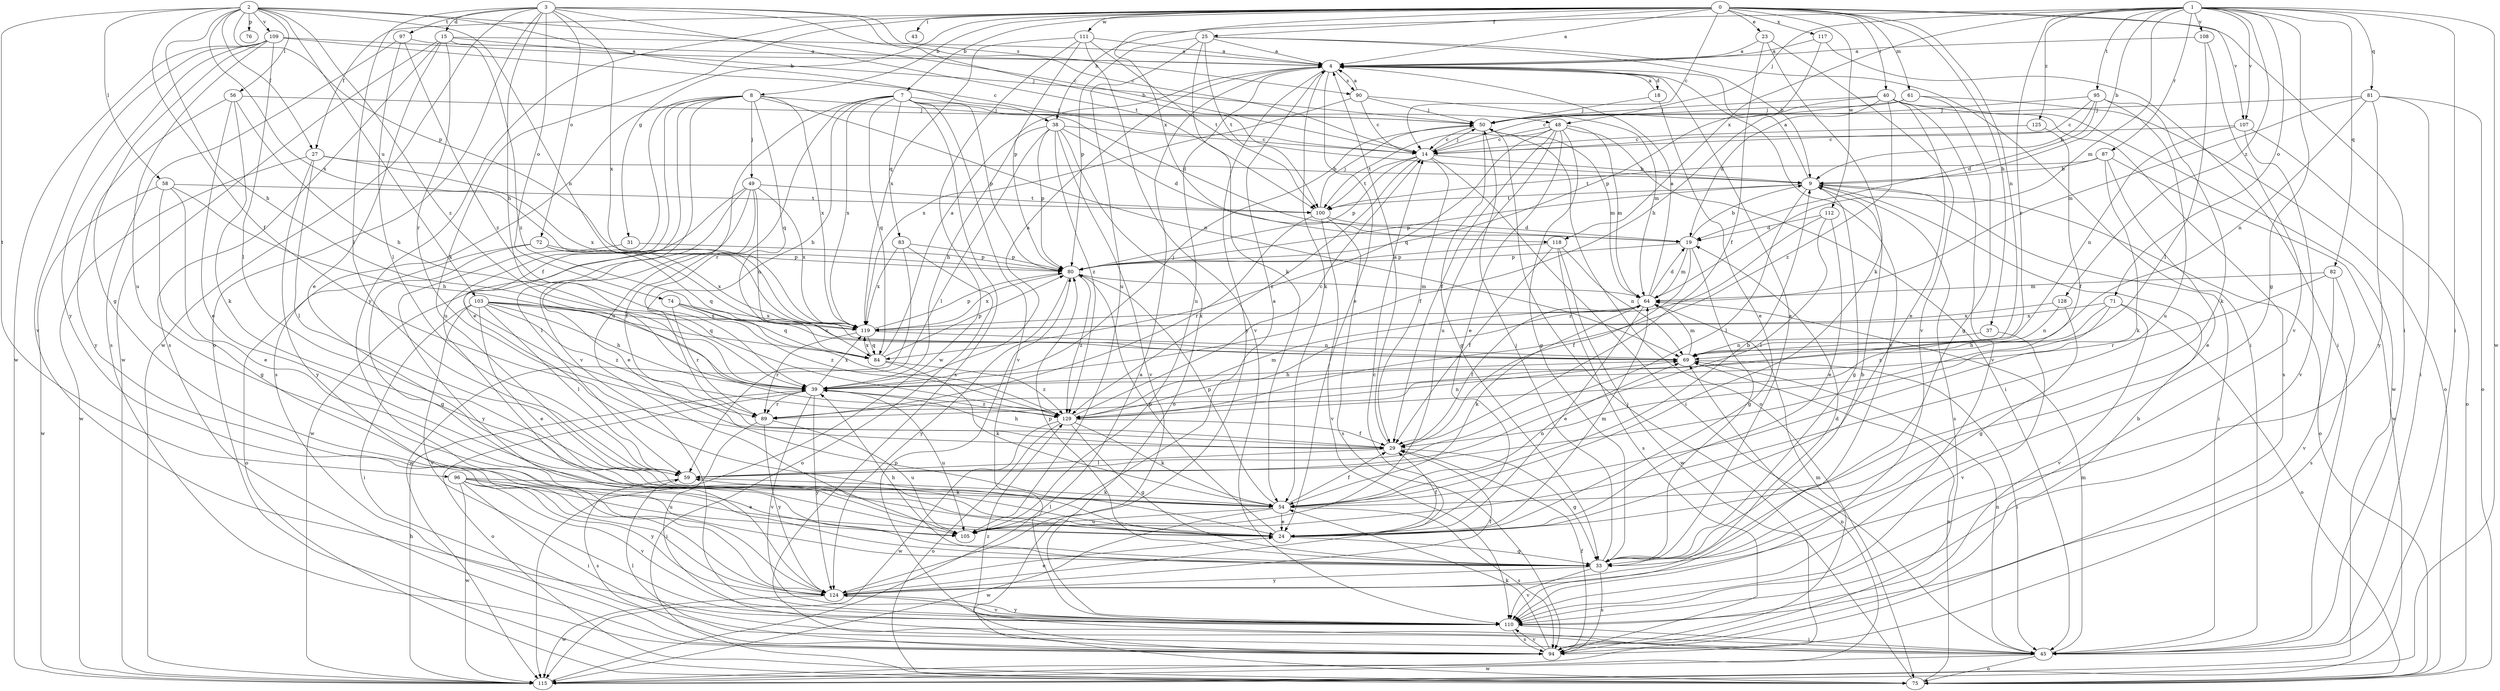 strict digraph  {
0;
1;
2;
3;
4;
7;
8;
9;
14;
15;
18;
19;
23;
24;
25;
27;
29;
31;
33;
37;
38;
39;
40;
43;
45;
48;
49;
50;
54;
56;
58;
59;
61;
64;
69;
71;
72;
74;
75;
76;
80;
81;
82;
83;
84;
87;
89;
90;
94;
95;
96;
97;
100;
103;
105;
107;
108;
109;
110;
111;
112;
115;
117;
118;
119;
124;
125;
128;
129;
0 -> 4  [label=a];
0 -> 7  [label=b];
0 -> 8  [label=b];
0 -> 14  [label=c];
0 -> 23  [label=e];
0 -> 25  [label=f];
0 -> 27  [label=f];
0 -> 31  [label=g];
0 -> 37  [label=h];
0 -> 40  [label=i];
0 -> 43  [label=i];
0 -> 45  [label=i];
0 -> 54  [label=k];
0 -> 61  [label=m];
0 -> 69  [label=n];
0 -> 107  [label=v];
0 -> 111  [label=w];
0 -> 112  [label=w];
0 -> 117  [label=x];
0 -> 118  [label=x];
0 -> 124  [label=y];
1 -> 9  [label=b];
1 -> 33  [label=g];
1 -> 38  [label=h];
1 -> 45  [label=i];
1 -> 48  [label=j];
1 -> 64  [label=m];
1 -> 71  [label=o];
1 -> 81  [label=q];
1 -> 82  [label=q];
1 -> 87  [label=r];
1 -> 89  [label=r];
1 -> 95  [label=t];
1 -> 107  [label=v];
1 -> 108  [label=v];
1 -> 115  [label=w];
1 -> 118  [label=x];
1 -> 125  [label=z];
1 -> 128  [label=z];
2 -> 14  [label=c];
2 -> 27  [label=f];
2 -> 29  [label=f];
2 -> 38  [label=h];
2 -> 39  [label=h];
2 -> 56  [label=l];
2 -> 58  [label=l];
2 -> 69  [label=n];
2 -> 76  [label=p];
2 -> 80  [label=p];
2 -> 96  [label=t];
2 -> 103  [label=u];
2 -> 109  [label=v];
2 -> 119  [label=x];
2 -> 129  [label=z];
3 -> 9  [label=b];
3 -> 14  [label=c];
3 -> 15  [label=d];
3 -> 39  [label=h];
3 -> 59  [label=l];
3 -> 72  [label=o];
3 -> 74  [label=o];
3 -> 75  [label=o];
3 -> 90  [label=s];
3 -> 97  [label=t];
3 -> 100  [label=t];
3 -> 115  [label=w];
3 -> 119  [label=x];
4 -> 18  [label=d];
4 -> 24  [label=e];
4 -> 54  [label=k];
4 -> 90  [label=s];
4 -> 105  [label=u];
4 -> 110  [label=v];
4 -> 124  [label=y];
7 -> 19  [label=d];
7 -> 39  [label=h];
7 -> 48  [label=j];
7 -> 80  [label=p];
7 -> 83  [label=q];
7 -> 84  [label=q];
7 -> 89  [label=r];
7 -> 94  [label=s];
7 -> 105  [label=u];
7 -> 110  [label=v];
7 -> 119  [label=x];
8 -> 24  [label=e];
8 -> 29  [label=f];
8 -> 49  [label=j];
8 -> 50  [label=j];
8 -> 69  [label=n];
8 -> 84  [label=q];
8 -> 94  [label=s];
8 -> 105  [label=u];
8 -> 110  [label=v];
8 -> 119  [label=x];
9 -> 4  [label=a];
9 -> 33  [label=g];
9 -> 45  [label=i];
9 -> 59  [label=l];
9 -> 75  [label=o];
9 -> 80  [label=p];
9 -> 94  [label=s];
9 -> 100  [label=t];
14 -> 9  [label=b];
14 -> 29  [label=f];
14 -> 45  [label=i];
14 -> 50  [label=j];
14 -> 80  [label=p];
14 -> 100  [label=t];
14 -> 129  [label=z];
15 -> 4  [label=a];
15 -> 24  [label=e];
15 -> 50  [label=j];
15 -> 89  [label=r];
15 -> 94  [label=s];
15 -> 115  [label=w];
15 -> 129  [label=z];
18 -> 4  [label=a];
18 -> 24  [label=e];
18 -> 50  [label=j];
19 -> 9  [label=b];
19 -> 29  [label=f];
19 -> 33  [label=g];
19 -> 64  [label=m];
19 -> 80  [label=p];
23 -> 4  [label=a];
23 -> 29  [label=f];
23 -> 54  [label=k];
23 -> 110  [label=v];
24 -> 29  [label=f];
24 -> 33  [label=g];
24 -> 59  [label=l];
24 -> 64  [label=m];
24 -> 80  [label=p];
25 -> 4  [label=a];
25 -> 9  [label=b];
25 -> 45  [label=i];
25 -> 54  [label=k];
25 -> 80  [label=p];
25 -> 100  [label=t];
25 -> 105  [label=u];
27 -> 9  [label=b];
27 -> 59  [label=l];
27 -> 115  [label=w];
27 -> 119  [label=x];
27 -> 124  [label=y];
29 -> 4  [label=a];
29 -> 33  [label=g];
29 -> 39  [label=h];
29 -> 59  [label=l];
31 -> 80  [label=p];
31 -> 124  [label=y];
33 -> 4  [label=a];
33 -> 9  [label=b];
33 -> 39  [label=h];
33 -> 50  [label=j];
33 -> 80  [label=p];
33 -> 94  [label=s];
33 -> 110  [label=v];
33 -> 124  [label=y];
37 -> 69  [label=n];
37 -> 110  [label=v];
38 -> 14  [label=c];
38 -> 19  [label=d];
38 -> 39  [label=h];
38 -> 59  [label=l];
38 -> 75  [label=o];
38 -> 80  [label=p];
38 -> 110  [label=v];
38 -> 129  [label=z];
39 -> 4  [label=a];
39 -> 50  [label=j];
39 -> 75  [label=o];
39 -> 89  [label=r];
39 -> 105  [label=u];
39 -> 110  [label=v];
39 -> 119  [label=x];
39 -> 124  [label=y];
39 -> 129  [label=z];
40 -> 14  [label=c];
40 -> 19  [label=d];
40 -> 24  [label=e];
40 -> 50  [label=j];
40 -> 94  [label=s];
40 -> 110  [label=v];
40 -> 115  [label=w];
40 -> 129  [label=z];
45 -> 64  [label=m];
45 -> 69  [label=n];
45 -> 75  [label=o];
45 -> 80  [label=p];
45 -> 115  [label=w];
48 -> 14  [label=c];
48 -> 24  [label=e];
48 -> 29  [label=f];
48 -> 33  [label=g];
48 -> 45  [label=i];
48 -> 64  [label=m];
48 -> 84  [label=q];
48 -> 100  [label=t];
48 -> 105  [label=u];
49 -> 24  [label=e];
49 -> 29  [label=f];
49 -> 59  [label=l];
49 -> 69  [label=n];
49 -> 100  [label=t];
49 -> 115  [label=w];
49 -> 119  [label=x];
50 -> 14  [label=c];
50 -> 33  [label=g];
50 -> 64  [label=m];
50 -> 75  [label=o];
54 -> 9  [label=b];
54 -> 24  [label=e];
54 -> 29  [label=f];
54 -> 69  [label=n];
54 -> 80  [label=p];
54 -> 94  [label=s];
54 -> 105  [label=u];
54 -> 115  [label=w];
56 -> 24  [label=e];
56 -> 39  [label=h];
56 -> 50  [label=j];
56 -> 54  [label=k];
56 -> 124  [label=y];
58 -> 24  [label=e];
58 -> 33  [label=g];
58 -> 39  [label=h];
58 -> 100  [label=t];
58 -> 115  [label=w];
59 -> 54  [label=k];
59 -> 94  [label=s];
61 -> 33  [label=g];
61 -> 50  [label=j];
61 -> 75  [label=o];
61 -> 80  [label=p];
64 -> 4  [label=a];
64 -> 19  [label=d];
64 -> 24  [label=e];
64 -> 29  [label=f];
64 -> 54  [label=k];
64 -> 119  [label=x];
69 -> 39  [label=h];
69 -> 45  [label=i];
69 -> 64  [label=m];
71 -> 39  [label=h];
71 -> 75  [label=o];
71 -> 110  [label=v];
71 -> 119  [label=x];
71 -> 129  [label=z];
72 -> 33  [label=g];
72 -> 75  [label=o];
72 -> 80  [label=p];
72 -> 84  [label=q];
72 -> 119  [label=x];
74 -> 84  [label=q];
74 -> 89  [label=r];
74 -> 119  [label=x];
74 -> 129  [label=z];
75 -> 50  [label=j];
75 -> 69  [label=n];
80 -> 64  [label=m];
80 -> 119  [label=x];
80 -> 124  [label=y];
80 -> 129  [label=z];
81 -> 45  [label=i];
81 -> 50  [label=j];
81 -> 64  [label=m];
81 -> 69  [label=n];
81 -> 75  [label=o];
81 -> 124  [label=y];
82 -> 64  [label=m];
82 -> 89  [label=r];
82 -> 94  [label=s];
82 -> 110  [label=v];
83 -> 75  [label=o];
83 -> 80  [label=p];
83 -> 115  [label=w];
83 -> 119  [label=x];
84 -> 4  [label=a];
84 -> 54  [label=k];
84 -> 80  [label=p];
84 -> 119  [label=x];
84 -> 129  [label=z];
87 -> 9  [label=b];
87 -> 24  [label=e];
87 -> 54  [label=k];
87 -> 100  [label=t];
87 -> 115  [label=w];
89 -> 45  [label=i];
89 -> 105  [label=u];
89 -> 124  [label=y];
90 -> 4  [label=a];
90 -> 14  [label=c];
90 -> 50  [label=j];
90 -> 64  [label=m];
90 -> 119  [label=x];
94 -> 9  [label=b];
94 -> 29  [label=f];
94 -> 54  [label=k];
94 -> 59  [label=l];
94 -> 64  [label=m];
94 -> 110  [label=v];
94 -> 129  [label=z];
95 -> 9  [label=b];
95 -> 14  [label=c];
95 -> 19  [label=d];
95 -> 50  [label=j];
95 -> 54  [label=k];
95 -> 105  [label=u];
96 -> 24  [label=e];
96 -> 45  [label=i];
96 -> 54  [label=k];
96 -> 105  [label=u];
96 -> 110  [label=v];
96 -> 115  [label=w];
96 -> 124  [label=y];
97 -> 4  [label=a];
97 -> 59  [label=l];
97 -> 94  [label=s];
97 -> 129  [label=z];
100 -> 19  [label=d];
100 -> 50  [label=j];
100 -> 89  [label=r];
100 -> 94  [label=s];
100 -> 110  [label=v];
103 -> 24  [label=e];
103 -> 39  [label=h];
103 -> 45  [label=i];
103 -> 59  [label=l];
103 -> 69  [label=n];
103 -> 84  [label=q];
103 -> 110  [label=v];
103 -> 119  [label=x];
103 -> 129  [label=z];
105 -> 4  [label=a];
107 -> 14  [label=c];
107 -> 69  [label=n];
107 -> 75  [label=o];
107 -> 110  [label=v];
108 -> 4  [label=a];
108 -> 59  [label=l];
108 -> 110  [label=v];
109 -> 4  [label=a];
109 -> 14  [label=c];
109 -> 33  [label=g];
109 -> 59  [label=l];
109 -> 105  [label=u];
109 -> 110  [label=v];
109 -> 115  [label=w];
109 -> 124  [label=y];
110 -> 45  [label=i];
110 -> 94  [label=s];
110 -> 124  [label=y];
111 -> 4  [label=a];
111 -> 80  [label=p];
111 -> 100  [label=t];
111 -> 110  [label=v];
111 -> 115  [label=w];
111 -> 119  [label=x];
112 -> 19  [label=d];
112 -> 24  [label=e];
112 -> 59  [label=l];
112 -> 129  [label=z];
115 -> 4  [label=a];
115 -> 39  [label=h];
115 -> 69  [label=n];
117 -> 4  [label=a];
117 -> 39  [label=h];
117 -> 45  [label=i];
118 -> 29  [label=f];
118 -> 69  [label=n];
118 -> 80  [label=p];
118 -> 94  [label=s];
118 -> 115  [label=w];
119 -> 69  [label=n];
119 -> 80  [label=p];
119 -> 84  [label=q];
119 -> 89  [label=r];
124 -> 14  [label=c];
124 -> 19  [label=d];
124 -> 24  [label=e];
124 -> 29  [label=f];
124 -> 110  [label=v];
124 -> 115  [label=w];
125 -> 14  [label=c];
125 -> 29  [label=f];
128 -> 33  [label=g];
128 -> 69  [label=n];
128 -> 119  [label=x];
129 -> 14  [label=c];
129 -> 29  [label=f];
129 -> 33  [label=g];
129 -> 54  [label=k];
129 -> 64  [label=m];
129 -> 69  [label=n];
129 -> 75  [label=o];
129 -> 115  [label=w];
}
